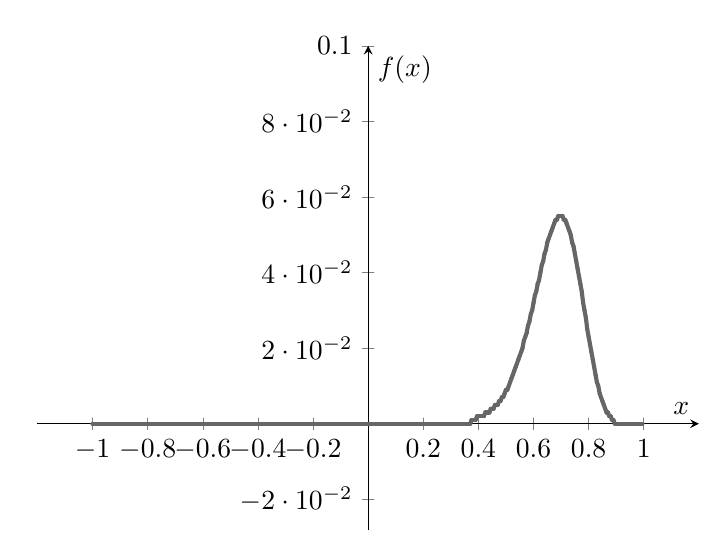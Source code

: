 
%<<<<<<<WARNING>>>>>>>
% PGF/Tikz doesn't support the following mathematical functions:
% cosh, acosh, sinh, asinh, tanh, atanh,
% x^r with r not integer

% Plotting will be done using GNUPLOT
% GNUPLOT must be installed and you must allow Latex to call external
% programs by adding the following option to your compiler
% shell-escape    OR    enable-write18 
% Example: pdflatex --shell-escape file.tex 

\definecolor{wwwwww}{rgb}{0.4,0.4,0.4}
\begin{tikzpicture}[line cap=round,line join=round,>=triangle 45,x=1cm,y=1cm]
\begin{axis}[
x=3.5cm,y=4cm,
axis lines=middle,
xmin=-1.2,
xmax=1.2,
ymin=-0.028,
ymax=0.1,
xtick={-1,-0.8,...,1},
ytick={-0.02,0,...,0.1},
y post scale = 12,
ylabel = $f(x)$,
xlabel = $x$]
\clip(-1.349,-0.026) rectangle (1.482,0.135);
\draw[line width=1.5pt,color=wwwwww] (-1.0,0) -- (-1.0,0);
\draw[line width=1.5pt,color=wwwwww] (-1.0,0) -- (-0.995,0);
\draw[line width=1.5pt,color=wwwwww] (-0.995,0) -- (-0.99,0);
\draw[line width=1.5pt,color=wwwwww] (-0.99,0) -- (-0.985,0);
\draw[line width=1.5pt,color=wwwwww] (-0.985,0) -- (-0.98,0);
\draw[line width=1.5pt,color=wwwwww] (-0.98,0) -- (-0.975,0);
\draw[line width=1.5pt,color=wwwwww] (-0.975,0) -- (-0.97,0);
\draw[line width=1.5pt,color=wwwwww] (-0.97,0) -- (-0.965,0);
\draw[line width=1.5pt,color=wwwwww] (-0.965,0) -- (-0.96,0);
\draw[line width=1.5pt,color=wwwwww] (-0.96,0) -- (-0.955,0);
\draw[line width=1.5pt,color=wwwwww] (-0.955,0) -- (-0.95,0);
\draw[line width=1.5pt,color=wwwwww] (-0.95,0) -- (-0.945,0);
\draw[line width=1.5pt,color=wwwwww] (-0.945,0) -- (-0.94,0);
\draw[line width=1.5pt,color=wwwwww] (-0.94,0) -- (-0.935,0);
\draw[line width=1.5pt,color=wwwwww] (-0.935,0) -- (-0.93,0);
\draw[line width=1.5pt,color=wwwwww] (-0.93,0) -- (-0.925,0);
\draw[line width=1.5pt,color=wwwwww] (-0.925,0) -- (-0.92,0);
\draw[line width=1.5pt,color=wwwwww] (-0.92,0) -- (-0.915,0);
\draw[line width=1.5pt,color=wwwwww] (-0.915,0) -- (-0.91,0);
\draw[line width=1.5pt,color=wwwwww] (-0.91,0) -- (-0.905,0);
\draw[line width=1.5pt,color=wwwwww] (-0.905,0) -- (-0.9,0);
\draw[line width=1.5pt,color=wwwwww] (-0.9,0) -- (-0.895,0);
\draw[line width=1.5pt,color=wwwwww] (-0.895,0) -- (-0.89,0);
\draw[line width=1.5pt,color=wwwwww] (-0.89,0) -- (-0.885,0);
\draw[line width=1.5pt,color=wwwwww] (-0.885,0) -- (-0.88,0);
\draw[line width=1.5pt,color=wwwwww] (-0.88,0) -- (-0.875,0);
\draw[line width=1.5pt,color=wwwwww] (-0.875,0) -- (-0.87,0);
\draw[line width=1.5pt,color=wwwwww] (-0.87,0) -- (-0.865,0);
\draw[line width=1.5pt,color=wwwwww] (-0.865,0) -- (-0.86,0);
\draw[line width=1.5pt,color=wwwwww] (-0.86,0) -- (-0.855,0);
\draw[line width=1.5pt,color=wwwwww] (-0.855,0) -- (-0.85,0);
\draw[line width=1.5pt,color=wwwwww] (-0.85,0) -- (-0.845,0);
\draw[line width=1.5pt,color=wwwwww] (-0.845,0) -- (-0.84,0);
\draw[line width=1.5pt,color=wwwwww] (-0.84,0) -- (-0.835,0);
\draw[line width=1.5pt,color=wwwwww] (-0.835,0) -- (-0.83,0);
\draw[line width=1.5pt,color=wwwwww] (-0.83,0) -- (-0.825,0);
\draw[line width=1.5pt,color=wwwwww] (-0.825,0) -- (-0.82,0);
\draw[line width=1.5pt,color=wwwwww] (-0.82,0) -- (-0.815,0);
\draw[line width=1.5pt,color=wwwwww] (-0.815,0) -- (-0.81,0);
\draw[line width=1.5pt,color=wwwwww] (-0.81,0) -- (-0.805,0);
\draw[line width=1.5pt,color=wwwwww] (-0.805,0) -- (-0.8,0);
\draw[line width=1.5pt,color=wwwwww] (-0.8,0) -- (-0.795,0);
\draw[line width=1.5pt,color=wwwwww] (-0.795,0) -- (-0.79,0);
\draw[line width=1.5pt,color=wwwwww] (-0.79,0) -- (-0.785,0);
\draw[line width=1.5pt,color=wwwwww] (-0.785,0) -- (-0.78,0);
\draw[line width=1.5pt,color=wwwwww] (-0.78,0) -- (-0.775,0);
\draw[line width=1.5pt,color=wwwwww] (-0.775,0) -- (-0.77,0);
\draw[line width=1.5pt,color=wwwwww] (-0.77,0) -- (-0.765,0);
\draw[line width=1.5pt,color=wwwwww] (-0.765,0) -- (-0.76,0);
\draw[line width=1.5pt,color=wwwwww] (-0.76,0) -- (-0.755,0);
\draw[line width=1.5pt,color=wwwwww] (-0.755,0) -- (-0.75,0);
\draw[line width=1.5pt,color=wwwwww] (-0.75,0) -- (-0.745,0);
\draw[line width=1.5pt,color=wwwwww] (-0.745,0) -- (-0.74,0);
\draw[line width=1.5pt,color=wwwwww] (-0.74,0) -- (-0.735,0);
\draw[line width=1.5pt,color=wwwwww] (-0.735,0) -- (-0.73,0);
\draw[line width=1.5pt,color=wwwwww] (-0.73,0) -- (-0.725,0);
\draw[line width=1.5pt,color=wwwwww] (-0.725,0) -- (-0.72,0);
\draw[line width=1.5pt,color=wwwwww] (-0.72,0) -- (-0.715,0);
\draw[line width=1.5pt,color=wwwwww] (-0.715,0) -- (-0.71,0);
\draw[line width=1.5pt,color=wwwwww] (-0.71,0) -- (-0.705,0);
\draw[line width=1.5pt,color=wwwwww] (-0.705,0) -- (-0.7,0);
\draw[line width=1.5pt,color=wwwwww] (-0.7,0) -- (-0.695,0);
\draw[line width=1.5pt,color=wwwwww] (-0.695,0) -- (-0.69,0);
\draw[line width=1.5pt,color=wwwwww] (-0.69,0) -- (-0.685,0);
\draw[line width=1.5pt,color=wwwwww] (-0.685,0) -- (-0.68,0);
\draw[line width=1.5pt,color=wwwwww] (-0.68,0) -- (-0.675,0);
\draw[line width=1.5pt,color=wwwwww] (-0.675,0) -- (-0.67,0);
\draw[line width=1.5pt,color=wwwwww] (-0.67,0) -- (-0.665,0);
\draw[line width=1.5pt,color=wwwwww] (-0.665,0) -- (-0.66,0);
\draw[line width=1.5pt,color=wwwwww] (-0.66,0) -- (-0.655,0);
\draw[line width=1.5pt,color=wwwwww] (-0.655,0) -- (-0.65,0);
\draw[line width=1.5pt,color=wwwwww] (-0.65,0) -- (-0.645,0);
\draw[line width=1.5pt,color=wwwwww] (-0.645,0) -- (-0.64,0);
\draw[line width=1.5pt,color=wwwwww] (-0.64,0) -- (-0.635,0);
\draw[line width=1.5pt,color=wwwwww] (-0.635,0) -- (-0.63,0);
\draw[line width=1.5pt,color=wwwwww] (-0.63,0) -- (-0.625,0);
\draw[line width=1.5pt,color=wwwwww] (-0.625,0) -- (-0.62,0);
\draw[line width=1.5pt,color=wwwwww] (-0.62,0) -- (-0.615,0);
\draw[line width=1.5pt,color=wwwwww] (-0.615,0) -- (-0.61,0);
\draw[line width=1.5pt,color=wwwwww] (-0.61,0) -- (-0.605,0);
\draw[line width=1.5pt,color=wwwwww] (-0.605,0) -- (-0.6,0);
\draw[line width=1.5pt,color=wwwwww] (-0.6,0) -- (-0.595,0);
\draw[line width=1.5pt,color=wwwwww] (-0.595,0) -- (-0.59,0);
\draw[line width=1.5pt,color=wwwwww] (-0.59,0) -- (-0.585,0);
\draw[line width=1.5pt,color=wwwwww] (-0.585,0) -- (-0.58,0);
\draw[line width=1.5pt,color=wwwwww] (-0.58,0) -- (-0.575,0);
\draw[line width=1.5pt,color=wwwwww] (-0.575,0) -- (-0.57,0);
\draw[line width=1.5pt,color=wwwwww] (-0.57,0) -- (-0.565,0);
\draw[line width=1.5pt,color=wwwwww] (-0.565,0) -- (-0.56,0);
\draw[line width=1.5pt,color=wwwwww] (-0.56,0) -- (-0.555,0);
\draw[line width=1.5pt,color=wwwwww] (-0.555,0) -- (-0.55,0);
\draw[line width=1.5pt,color=wwwwww] (-0.55,0) -- (-0.545,0);
\draw[line width=1.5pt,color=wwwwww] (-0.545,0) -- (-0.54,0);
\draw[line width=1.5pt,color=wwwwww] (-0.54,0) -- (-0.535,0);
\draw[line width=1.5pt,color=wwwwww] (-0.535,0) -- (-0.53,0);
\draw[line width=1.5pt,color=wwwwww] (-0.53,0) -- (-0.525,0);
\draw[line width=1.5pt,color=wwwwww] (-0.525,0) -- (-0.52,0);
\draw[line width=1.5pt,color=wwwwww] (-0.52,0) -- (-0.515,0);
\draw[line width=1.5pt,color=wwwwww] (-0.515,0) -- (-0.51,0);
\draw[line width=1.5pt,color=wwwwww] (-0.51,0) -- (-0.505,0);
\draw[line width=1.5pt,color=wwwwww] (-0.505,0) -- (-0.5,0);
\draw[line width=1.5pt,color=wwwwww] (-0.5,0) -- (-0.495,0);
\draw[line width=1.5pt,color=wwwwww] (-0.495,0) -- (-0.49,0);
\draw[line width=1.5pt,color=wwwwww] (-0.49,0) -- (-0.485,0);
\draw[line width=1.5pt,color=wwwwww] (-0.485,0) -- (-0.48,0);
\draw[line width=1.5pt,color=wwwwww] (-0.48,0) -- (-0.475,0);
\draw[line width=1.5pt,color=wwwwww] (-0.475,0) -- (-0.47,0);
\draw[line width=1.5pt,color=wwwwww] (-0.47,0) -- (-0.465,0);
\draw[line width=1.5pt,color=wwwwww] (-0.465,0) -- (-0.46,0);
\draw[line width=1.5pt,color=wwwwww] (-0.46,0) -- (-0.455,0);
\draw[line width=1.5pt,color=wwwwww] (-0.455,0) -- (-0.45,0);
\draw[line width=1.5pt,color=wwwwww] (-0.45,0) -- (-0.445,0);
\draw[line width=1.5pt,color=wwwwww] (-0.445,0) -- (-0.44,0);
\draw[line width=1.5pt,color=wwwwww] (-0.44,0) -- (-0.435,0);
\draw[line width=1.5pt,color=wwwwww] (-0.435,0) -- (-0.43,0);
\draw[line width=1.5pt,color=wwwwww] (-0.43,0) -- (-0.425,0);
\draw[line width=1.5pt,color=wwwwww] (-0.425,0) -- (-0.42,0);
\draw[line width=1.5pt,color=wwwwww] (-0.42,0) -- (-0.415,0);
\draw[line width=1.5pt,color=wwwwww] (-0.415,0) -- (-0.41,0);
\draw[line width=1.5pt,color=wwwwww] (-0.41,0) -- (-0.405,0);
\draw[line width=1.5pt,color=wwwwww] (-0.405,0) -- (-0.4,0);
\draw[line width=1.5pt,color=wwwwww] (-0.4,0) -- (-0.395,0);
\draw[line width=1.5pt,color=wwwwww] (-0.395,0) -- (-0.39,0);
\draw[line width=1.5pt,color=wwwwww] (-0.39,0) -- (-0.385,0);
\draw[line width=1.5pt,color=wwwwww] (-0.385,0) -- (-0.38,0);
\draw[line width=1.5pt,color=wwwwww] (-0.38,0) -- (-0.375,0);
\draw[line width=1.5pt,color=wwwwww] (-0.375,0) -- (-0.37,0);
\draw[line width=1.5pt,color=wwwwww] (-0.37,0) -- (-0.365,0);
\draw[line width=1.5pt,color=wwwwww] (-0.365,0) -- (-0.36,0);
\draw[line width=1.5pt,color=wwwwww] (-0.36,0) -- (-0.355,0);
\draw[line width=1.5pt,color=wwwwww] (-0.355,0) -- (-0.35,0);
\draw[line width=1.5pt,color=wwwwww] (-0.35,0) -- (-0.345,0);
\draw[line width=1.5pt,color=wwwwww] (-0.345,0) -- (-0.34,0);
\draw[line width=1.5pt,color=wwwwww] (-0.34,0) -- (-0.335,0);
\draw[line width=1.5pt,color=wwwwww] (-0.335,0) -- (-0.33,0);
\draw[line width=1.5pt,color=wwwwww] (-0.33,0) -- (-0.325,0);
\draw[line width=1.5pt,color=wwwwww] (-0.325,0) -- (-0.32,0);
\draw[line width=1.5pt,color=wwwwww] (-0.32,0) -- (-0.315,0);
\draw[line width=1.5pt,color=wwwwww] (-0.315,0) -- (-0.31,0);
\draw[line width=1.5pt,color=wwwwww] (-0.31,0) -- (-0.305,0);
\draw[line width=1.5pt,color=wwwwww] (-0.305,0) -- (-0.3,0);
\draw[line width=1.5pt,color=wwwwww] (-0.3,0) -- (-0.295,0);
\draw[line width=1.5pt,color=wwwwww] (-0.295,0) -- (-0.29,0);
\draw[line width=1.5pt,color=wwwwww] (-0.29,0) -- (-0.285,0);
\draw[line width=1.5pt,color=wwwwww] (-0.285,0) -- (-0.28,0);
\draw[line width=1.5pt,color=wwwwww] (-0.28,0) -- (-0.275,0);
\draw[line width=1.5pt,color=wwwwww] (-0.275,0) -- (-0.27,0);
\draw[line width=1.5pt,color=wwwwww] (-0.27,0) -- (-0.265,0);
\draw[line width=1.5pt,color=wwwwww] (-0.265,0) -- (-0.26,0);
\draw[line width=1.5pt,color=wwwwww] (-0.26,0) -- (-0.255,0);
\draw[line width=1.5pt,color=wwwwww] (-0.255,0) -- (-0.25,0);
\draw[line width=1.5pt,color=wwwwww] (-0.25,0) -- (-0.245,0);
\draw[line width=1.5pt,color=wwwwww] (-0.245,0) -- (-0.24,0);
\draw[line width=1.5pt,color=wwwwww] (-0.24,0) -- (-0.235,0);
\draw[line width=1.5pt,color=wwwwww] (-0.235,0) -- (-0.23,0);
\draw[line width=1.5pt,color=wwwwww] (-0.23,0) -- (-0.225,0);
\draw[line width=1.5pt,color=wwwwww] (-0.225,0) -- (-0.22,0);
\draw[line width=1.5pt,color=wwwwww] (-0.22,0) -- (-0.215,0);
\draw[line width=1.5pt,color=wwwwww] (-0.215,0) -- (-0.21,0);
\draw[line width=1.5pt,color=wwwwww] (-0.21,0) -- (-0.205,0);
\draw[line width=1.5pt,color=wwwwww] (-0.205,0) -- (-0.2,0);
\draw[line width=1.5pt,color=wwwwww] (-0.2,0) -- (-0.195,0);
\draw[line width=1.5pt,color=wwwwww] (-0.195,0) -- (-0.19,0);
\draw[line width=1.5pt,color=wwwwww] (-0.19,0) -- (-0.185,0);
\draw[line width=1.5pt,color=wwwwww] (-0.185,0) -- (-0.18,0);
\draw[line width=1.5pt,color=wwwwww] (-0.18,0) -- (-0.175,0);
\draw[line width=1.5pt,color=wwwwww] (-0.175,0) -- (-0.17,0);
\draw[line width=1.5pt,color=wwwwww] (-0.17,0) -- (-0.165,0);
\draw[line width=1.5pt,color=wwwwww] (-0.165,0) -- (-0.16,0);
\draw[line width=1.5pt,color=wwwwww] (-0.16,0) -- (-0.155,0);
\draw[line width=1.5pt,color=wwwwww] (-0.155,0) -- (-0.15,0);
\draw[line width=1.5pt,color=wwwwww] (-0.15,0) -- (-0.145,0);
\draw[line width=1.5pt,color=wwwwww] (-0.145,0) -- (-0.14,0);
\draw[line width=1.5pt,color=wwwwww] (-0.14,0) -- (-0.135,0);
\draw[line width=1.5pt,color=wwwwww] (-0.135,0) -- (-0.13,0);
\draw[line width=1.5pt,color=wwwwww] (-0.13,0) -- (-0.125,0);
\draw[line width=1.5pt,color=wwwwww] (-0.125,0) -- (-0.12,0);
\draw[line width=1.5pt,color=wwwwww] (-0.12,0) -- (-0.115,0);
\draw[line width=1.5pt,color=wwwwww] (-0.115,0) -- (-0.11,0);
\draw[line width=1.5pt,color=wwwwww] (-0.11,0) -- (-0.105,0);
\draw[line width=1.5pt,color=wwwwww] (-0.105,0) -- (-0.1,0);
\draw[line width=1.5pt,color=wwwwww] (-0.1,0) -- (-0.095,0);
\draw[line width=1.5pt,color=wwwwww] (-0.095,0) -- (-0.09,0);
\draw[line width=1.5pt,color=wwwwww] (-0.09,0) -- (-0.085,0);
\draw[line width=1.5pt,color=wwwwww] (-0.085,0) -- (-0.08,0);
\draw[line width=1.5pt,color=wwwwww] (-0.08,0) -- (-0.075,0);
\draw[line width=1.5pt,color=wwwwww] (-0.075,0) -- (-0.07,0);
\draw[line width=1.5pt,color=wwwwww] (-0.07,0) -- (-0.065,0);
\draw[line width=1.5pt,color=wwwwww] (-0.065,0) -- (-0.06,0);
\draw[line width=1.5pt,color=wwwwww] (-0.06,0) -- (-0.055,0);
\draw[line width=1.5pt,color=wwwwww] (-0.055,0) -- (-0.05,0);
\draw[line width=1.5pt,color=wwwwww] (-0.05,0) -- (-0.045,0);
\draw[line width=1.5pt,color=wwwwww] (-0.045,0) -- (-0.04,0);
\draw[line width=1.5pt,color=wwwwww] (-0.04,0) -- (-0.035,0);
\draw[line width=1.5pt,color=wwwwww] (-0.035,0) -- (-0.03,0);
\draw[line width=1.5pt,color=wwwwww] (-0.03,0) -- (-0.025,0);
\draw[line width=1.5pt,color=wwwwww] (-0.025,0) -- (-0.02,0);
\draw[line width=1.5pt,color=wwwwww] (-0.02,0) -- (-0.015,0);
\draw[line width=1.5pt,color=wwwwww] (-0.015,0) -- (-0.01,0);
\draw[line width=1.5pt,color=wwwwww] (-0.01,0) -- (-0.005,0);
\draw[line width=1.5pt,color=wwwwww] (-0.005,0) -- (0,0);
\draw[line width=1.5pt,color=wwwwww] (0,0) -- (0.005,0);
\draw[line width=1.5pt,color=wwwwww] (0.005,0) -- (0.01,0);
\draw[line width=1.5pt,color=wwwwww] (0.01,0) -- (0.015,0);
\draw[line width=1.5pt,color=wwwwww] (0.015,0) -- (0.02,0);
\draw[line width=1.5pt,color=wwwwww] (0.02,0) -- (0.025,0);
\draw[line width=1.5pt,color=wwwwww] (0.025,0) -- (0.03,0);
\draw[line width=1.5pt,color=wwwwww] (0.03,0) -- (0.035,0);
\draw[line width=1.5pt,color=wwwwww] (0.035,0) -- (0.04,0);
\draw[line width=1.5pt,color=wwwwww] (0.04,0) -- (0.045,0);
\draw[line width=1.5pt,color=wwwwww] (0.045,0) -- (0.05,0);
\draw[line width=1.5pt,color=wwwwww] (0.05,0) -- (0.055,0);
\draw[line width=1.5pt,color=wwwwww] (0.055,0) -- (0.06,0);
\draw[line width=1.5pt,color=wwwwww] (0.06,0) -- (0.065,0);
\draw[line width=1.5pt,color=wwwwww] (0.065,0) -- (0.07,0);
\draw[line width=1.5pt,color=wwwwww] (0.07,0) -- (0.075,0);
\draw[line width=1.5pt,color=wwwwww] (0.075,0) -- (0.08,0);
\draw[line width=1.5pt,color=wwwwww] (0.08,0) -- (0.085,0);
\draw[line width=1.5pt,color=wwwwww] (0.085,0) -- (0.09,0);
\draw[line width=1.5pt,color=wwwwww] (0.09,0) -- (0.095,0);
\draw[line width=1.5pt,color=wwwwww] (0.095,0) -- (0.1,0);
\draw[line width=1.5pt,color=wwwwww] (0.1,0) -- (0.105,0);
\draw[line width=1.5pt,color=wwwwww] (0.105,0) -- (0.11,0);
\draw[line width=1.5pt,color=wwwwww] (0.11,0) -- (0.115,0);
\draw[line width=1.5pt,color=wwwwww] (0.115,0) -- (0.12,0);
\draw[line width=1.5pt,color=wwwwww] (0.12,0) -- (0.125,0);
\draw[line width=1.5pt,color=wwwwww] (0.125,0) -- (0.13,0);
\draw[line width=1.5pt,color=wwwwww] (0.13,0) -- (0.135,0);
\draw[line width=1.5pt,color=wwwwww] (0.135,0) -- (0.14,0);
\draw[line width=1.5pt,color=wwwwww] (0.14,0) -- (0.145,0);
\draw[line width=1.5pt,color=wwwwww] (0.145,0) -- (0.15,0);
\draw[line width=1.5pt,color=wwwwww] (0.15,0) -- (0.155,0);
\draw[line width=1.5pt,color=wwwwww] (0.155,0) -- (0.16,0);
\draw[line width=1.5pt,color=wwwwww] (0.16,0) -- (0.165,0);
\draw[line width=1.5pt,color=wwwwww] (0.165,0) -- (0.17,0);
\draw[line width=1.5pt,color=wwwwww] (0.17,0) -- (0.175,0);
\draw[line width=1.5pt,color=wwwwww] (0.175,0) -- (0.18,0);
\draw[line width=1.5pt,color=wwwwww] (0.18,0) -- (0.185,0);
\draw[line width=1.5pt,color=wwwwww] (0.185,0) -- (0.19,0);
\draw[line width=1.5pt,color=wwwwww] (0.19,0) -- (0.195,0);
\draw[line width=1.5pt,color=wwwwww] (0.195,0) -- (0.2,0);
\draw[line width=1.5pt,color=wwwwww] (0.2,0) -- (0.205,0);
\draw[line width=1.5pt,color=wwwwww] (0.205,0) -- (0.21,0);
\draw[line width=1.5pt,color=wwwwww] (0.21,0) -- (0.215,0);
\draw[line width=1.5pt,color=wwwwww] (0.215,0) -- (0.22,0);
\draw[line width=1.5pt,color=wwwwww] (0.22,0) -- (0.225,0);
\draw[line width=1.5pt,color=wwwwww] (0.225,0) -- (0.23,0);
\draw[line width=1.5pt,color=wwwwww] (0.23,0) -- (0.235,0);
\draw[line width=1.5pt,color=wwwwww] (0.235,0) -- (0.24,0);
\draw[line width=1.5pt,color=wwwwww] (0.24,0) -- (0.245,0);
\draw[line width=1.5pt,color=wwwwww] (0.245,0) -- (0.25,0);
\draw[line width=1.5pt,color=wwwwww] (0.25,0) -- (0.255,0);
\draw[line width=1.5pt,color=wwwwww] (0.255,0) -- (0.26,0);
\draw[line width=1.5pt,color=wwwwww] (0.26,0) -- (0.265,0);
\draw[line width=1.5pt,color=wwwwww] (0.265,0) -- (0.27,0);
\draw[line width=1.5pt,color=wwwwww] (0.27,0) -- (0.275,0);
\draw[line width=1.5pt,color=wwwwww] (0.275,0) -- (0.28,0);
\draw[line width=1.5pt,color=wwwwww] (0.28,0) -- (0.285,0);
\draw[line width=1.5pt,color=wwwwww] (0.285,0) -- (0.29,0);
\draw[line width=1.5pt,color=wwwwww] (0.29,0) -- (0.295,0);
\draw[line width=1.5pt,color=wwwwww] (0.295,0) -- (0.3,0);
\draw[line width=1.5pt,color=wwwwww] (0.3,0) -- (0.305,0);
\draw[line width=1.5pt,color=wwwwww] (0.305,0) -- (0.31,0);
\draw[line width=1.5pt,color=wwwwww] (0.31,0) -- (0.315,0);
\draw[line width=1.5pt,color=wwwwww] (0.315,0) -- (0.32,0);
\draw[line width=1.5pt,color=wwwwww] (0.32,0) -- (0.325,0);
\draw[line width=1.5pt,color=wwwwww] (0.325,0) -- (0.33,0);
\draw[line width=1.5pt,color=wwwwww] (0.33,0) -- (0.335,0);
\draw[line width=1.5pt,color=wwwwww] (0.335,0) -- (0.34,0);
\draw[line width=1.5pt,color=wwwwww] (0.34,0) -- (0.345,0);
\draw[line width=1.5pt,color=wwwwww] (0.345,0) -- (0.35,0);
\draw[line width=1.5pt,color=wwwwww] (0.35,0) -- (0.355,0);
\draw[line width=1.5pt,color=wwwwww] (0.355,0) -- (0.36,0);
\draw[line width=1.5pt,color=wwwwww] (0.36,0) -- (0.365,0);
\draw[line width=1.5pt,color=wwwwww] (0.365,0) -- (0.37,0);
\draw[line width=1.5pt,color=wwwwww] (0.37,0) -- (0.375,0.001);
\draw[line width=1.5pt,color=wwwwww] (0.375,0.001) -- (0.38,0.001);
\draw[line width=1.5pt,color=wwwwww] (0.38,0.001) -- (0.385,0.001);
\draw[line width=1.5pt,color=wwwwww] (0.385,0.001) -- (0.39,0.001);
\draw[line width=1.5pt,color=wwwwww] (0.39,0.001) -- (0.395,0.002);
\draw[line width=1.5pt,color=wwwwww] (0.395,0.002) -- (0.4,0.002);
\draw[line width=1.5pt,color=wwwwww] (0.4,0.002) -- (0.405,0.002);
\draw[line width=1.5pt,color=wwwwww] (0.405,0.002) -- (0.41,0.002);
\draw[line width=1.5pt,color=wwwwww] (0.41,0.002) -- (0.415,0.002);
\draw[line width=1.5pt,color=wwwwww] (0.415,0.002) -- (0.42,0.002);
\draw[line width=1.5pt,color=wwwwww] (0.42,0.002) -- (0.425,0.003);
\draw[line width=1.5pt,color=wwwwww] (0.425,0.003) -- (0.43,0.003);
\draw[line width=1.5pt,color=wwwwww] (0.43,0.003) -- (0.435,0.003);
\draw[line width=1.5pt,color=wwwwww] (0.435,0.003) -- (0.44,0.003);
\draw[line width=1.5pt,color=wwwwww] (0.44,0.003) -- (0.445,0.004);
\draw[line width=1.5pt,color=wwwwww] (0.445,0.004) -- (0.45,0.004);
\draw[line width=1.5pt,color=wwwwww] (0.45,0.004) -- (0.455,0.004);
\draw[line width=1.5pt,color=wwwwww] (0.455,0.004) -- (0.46,0.005);
\draw[line width=1.5pt,color=wwwwww] (0.46,0.005) -- (0.465,0.005);
\draw[line width=1.5pt,color=wwwwww] (0.465,0.005) -- (0.47,0.005);
\draw[line width=1.5pt,color=wwwwww] (0.47,0.005) -- (0.475,0.006);
\draw[line width=1.5pt,color=wwwwww] (0.475,0.006) -- (0.48,0.006);
\draw[line width=1.5pt,color=wwwwww] (0.48,0.006) -- (0.485,0.007);
\draw[line width=1.5pt,color=wwwwww] (0.485,0.007) -- (0.49,0.007);
\draw[line width=1.5pt,color=wwwwww] (0.49,0.007) -- (0.495,0.008);
\draw[line width=1.5pt,color=wwwwww] (0.495,0.008) -- (0.5,0.009);
\draw[line width=1.5pt,color=wwwwww] (0.5,0.009) -- (0.505,0.009);
\draw[line width=1.5pt,color=wwwwww] (0.505,0.009) -- (0.51,0.01);
\draw[line width=1.5pt,color=wwwwww] (0.51,0.01) -- (0.515,0.011);
\draw[line width=1.5pt,color=wwwwww] (0.515,0.011) -- (0.52,0.012);
\draw[line width=1.5pt,color=wwwwww] (0.52,0.012) -- (0.525,0.013);
\draw[line width=1.5pt,color=wwwwww] (0.525,0.013) -- (0.53,0.014);
\draw[line width=1.5pt,color=wwwwww] (0.53,0.014) -- (0.535,0.015);
\draw[line width=1.5pt,color=wwwwww] (0.535,0.015) -- (0.54,0.016);
\draw[line width=1.5pt,color=wwwwww] (0.54,0.016) -- (0.545,0.017);
\draw[line width=1.5pt,color=wwwwww] (0.545,0.017) -- (0.55,0.018);
\draw[line width=1.5pt,color=wwwwww] (0.55,0.018) -- (0.555,0.019);
\draw[line width=1.5pt,color=wwwwww] (0.555,0.019) -- (0.56,0.02);
\draw[line width=1.5pt,color=wwwwww] (0.56,0.02) -- (0.565,0.022);
\draw[line width=1.5pt,color=wwwwww] (0.565,0.022) -- (0.57,0.023);
\draw[line width=1.5pt,color=wwwwww] (0.57,0.023) -- (0.575,0.024);
\draw[line width=1.5pt,color=wwwwww] (0.575,0.024) -- (0.58,0.026);
\draw[line width=1.5pt,color=wwwwww] (0.58,0.026) -- (0.585,0.027);
\draw[line width=1.5pt,color=wwwwww] (0.585,0.027) -- (0.59,0.029);
\draw[line width=1.5pt,color=wwwwww] (0.59,0.029) -- (0.595,0.03);
\draw[line width=1.5pt,color=wwwwww] (0.595,0.03) -- (0.6,0.032);
\draw[line width=1.5pt,color=wwwwww] (0.6,0.032) -- (0.605,0.034);
\draw[line width=1.5pt,color=wwwwww] (0.605,0.034) -- (0.61,0.035);
\draw[line width=1.5pt,color=wwwwww] (0.61,0.035) -- (0.615,0.037);
\draw[line width=1.5pt,color=wwwwww] (0.615,0.037) -- (0.62,0.038);
\draw[line width=1.5pt,color=wwwwww] (0.62,0.038) -- (0.625,0.04);
\draw[line width=1.5pt,color=wwwwww] (0.625,0.04) -- (0.63,0.042);
\draw[line width=1.5pt,color=wwwwww] (0.63,0.042) -- (0.635,0.043);
\draw[line width=1.5pt,color=wwwwww] (0.635,0.043) -- (0.64,0.045);
\draw[line width=1.5pt,color=wwwwww] (0.64,0.045) -- (0.645,0.046);
\draw[line width=1.5pt,color=wwwwww] (0.645,0.046) -- (0.65,0.048);
\draw[line width=1.5pt,color=wwwwww] (0.65,0.048) -- (0.655,0.049);
\draw[line width=1.5pt,color=wwwwww] (0.655,0.049) -- (0.66,0.05);
\draw[line width=1.5pt,color=wwwwww] (0.66,0.05) -- (0.665,0.051);
\draw[line width=1.5pt,color=wwwwww] (0.665,0.051) -- (0.67,0.052);
\draw[line width=1.5pt,color=wwwwww] (0.67,0.052) -- (0.675,0.053);
\draw[line width=1.5pt,color=wwwwww] (0.675,0.053) -- (0.68,0.054);
\draw[line width=1.5pt,color=wwwwww] (0.68,0.054) -- (0.685,0.054);
\draw[line width=1.5pt,color=wwwwww] (0.685,0.054) -- (0.69,0.055);
\draw[line width=1.5pt,color=wwwwww] (0.69,0.055) -- (0.695,0.055);
\draw[line width=1.5pt,color=wwwwww] (0.695,0.055) -- (0.7,0.055);
\draw[line width=1.5pt,color=wwwwww] (0.7,0.055) -- (0.705,0.055);
\draw[line width=1.5pt,color=wwwwww] (0.705,0.055) -- (0.71,0.054);
\draw[line width=1.5pt,color=wwwwww] (0.71,0.054) -- (0.715,0.054);
\draw[line width=1.5pt,color=wwwwww] (0.715,0.054) -- (0.72,0.053);
\draw[line width=1.5pt,color=wwwwww] (0.72,0.053) -- (0.725,0.052);
\draw[line width=1.5pt,color=wwwwww] (0.725,0.052) -- (0.73,0.051);
\draw[line width=1.5pt,color=wwwwww] (0.73,0.051) -- (0.735,0.05);
\draw[line width=1.5pt,color=wwwwww] (0.735,0.05) -- (0.74,0.048);
\draw[line width=1.5pt,color=wwwwww] (0.74,0.048) -- (0.745,0.047);
\draw[line width=1.5pt,color=wwwwww] (0.745,0.047) -- (0.75,0.045);
\draw[line width=1.5pt,color=wwwwww] (0.75,0.045) -- (0.755,0.043);
\draw[line width=1.5pt,color=wwwwww] (0.755,0.043) -- (0.76,0.041);
\draw[line width=1.5pt,color=wwwwww] (0.76,0.041) -- (0.765,0.039);
\draw[line width=1.5pt,color=wwwwww] (0.765,0.039) -- (0.77,0.037);
\draw[line width=1.5pt,color=wwwwww] (0.77,0.037) -- (0.775,0.035);
\draw[line width=1.5pt,color=wwwwww] (0.775,0.035) -- (0.78,0.032);
\draw[line width=1.5pt,color=wwwwww] (0.78,0.032) -- (0.785,0.03);
\draw[line width=1.5pt,color=wwwwww] (0.785,0.03) -- (0.79,0.028);
\draw[line width=1.5pt,color=wwwwww] (0.79,0.028) -- (0.795,0.025);
\draw[line width=1.5pt,color=wwwwww] (0.795,0.025) -- (0.8,0.023);
\draw[line width=1.5pt,color=wwwwww] (0.8,0.023) -- (0.805,0.021);
\draw[line width=1.5pt,color=wwwwww] (0.805,0.021) -- (0.81,0.019);
\draw[line width=1.5pt,color=wwwwww] (0.81,0.019) -- (0.815,0.017);
\draw[line width=1.5pt,color=wwwwww] (0.815,0.017) -- (0.82,0.015);
\draw[line width=1.5pt,color=wwwwww] (0.82,0.015) -- (0.825,0.013);
\draw[line width=1.5pt,color=wwwwww] (0.825,0.013) -- (0.83,0.011);
\draw[line width=1.5pt,color=wwwwww] (0.83,0.011) -- (0.835,0.01);
\draw[line width=1.5pt,color=wwwwww] (0.835,0.01) -- (0.84,0.008);
\draw[line width=1.5pt,color=wwwwww] (0.84,0.008) -- (0.845,0.007);
\draw[line width=1.5pt,color=wwwwww] (0.845,0.007) -- (0.85,0.006);
\draw[line width=1.5pt,color=wwwwww] (0.85,0.006) -- (0.855,0.005);
\draw[line width=1.5pt,color=wwwwww] (0.855,0.005) -- (0.86,0.004);
\draw[line width=1.5pt,color=wwwwww] (0.86,0.004) -- (0.865,0.003);
\draw[line width=1.5pt,color=wwwwww] (0.865,0.003) -- (0.87,0.003);
\draw[line width=1.5pt,color=wwwwww] (0.87,0.003) -- (0.875,0.002);
\draw[line width=1.5pt,color=wwwwww] (0.875,0.002) -- (0.88,0.002);
\draw[line width=1.5pt,color=wwwwww] (0.88,0.002) -- (0.885,0.001);
\draw[line width=1.5pt,color=wwwwww] (0.885,0.001) -- (0.89,0.001);
\draw[line width=1.5pt,color=wwwwww] (0.89,0.001) -- (0.895,0);
\draw[line width=1.5pt,color=wwwwww] (0.895,0) -- (0.9,0);
\draw[line width=1.5pt,color=wwwwww] (0.9,0) -- (0.905,0);
\draw[line width=1.5pt,color=wwwwww] (0.905,0) -- (0.91,0);
\draw[line width=1.5pt,color=wwwwww] (0.91,0) -- (0.915,0);
\draw[line width=1.5pt,color=wwwwww] (0.915,0) -- (0.92,0);
\draw[line width=1.5pt,color=wwwwww] (0.92,0) -- (0.925,0);
\draw[line width=1.5pt,color=wwwwww] (0.925,0) -- (0.93,0);
\draw[line width=1.5pt,color=wwwwww] (0.93,0) -- (0.935,0);
\draw[line width=1.5pt,color=wwwwww] (0.935,0) -- (0.94,0);
\draw[line width=1.5pt,color=wwwwww] (0.94,0) -- (0.945,0);
\draw[line width=1.5pt,color=wwwwww] (0.945,0) -- (0.95,0);
\draw[line width=1.5pt,color=wwwwww] (0.95,0) -- (0.955,0);
\draw[line width=1.5pt,color=wwwwww] (0.955,0) -- (0.96,0);
\draw[line width=1.5pt,color=wwwwww] (0.96,0) -- (0.965,0);
\draw[line width=1.5pt,color=wwwwww] (0.965,0) -- (0.97,0);
\draw[line width=1.5pt,color=wwwwww] (0.97,0) -- (0.975,0);
\draw[line width=1.5pt,color=wwwwww] (0.975,0) -- (0.98,0);
\draw[line width=1.5pt,color=wwwwww] (0.98,0) -- (0.985,0);
\draw[line width=1.5pt,color=wwwwww] (0.985,0) -- (0.99,0);
\draw[line width=1.5pt,color=wwwwww] (0.99,0) -- (0.995,0);
\end{axis}
\end{tikzpicture}

